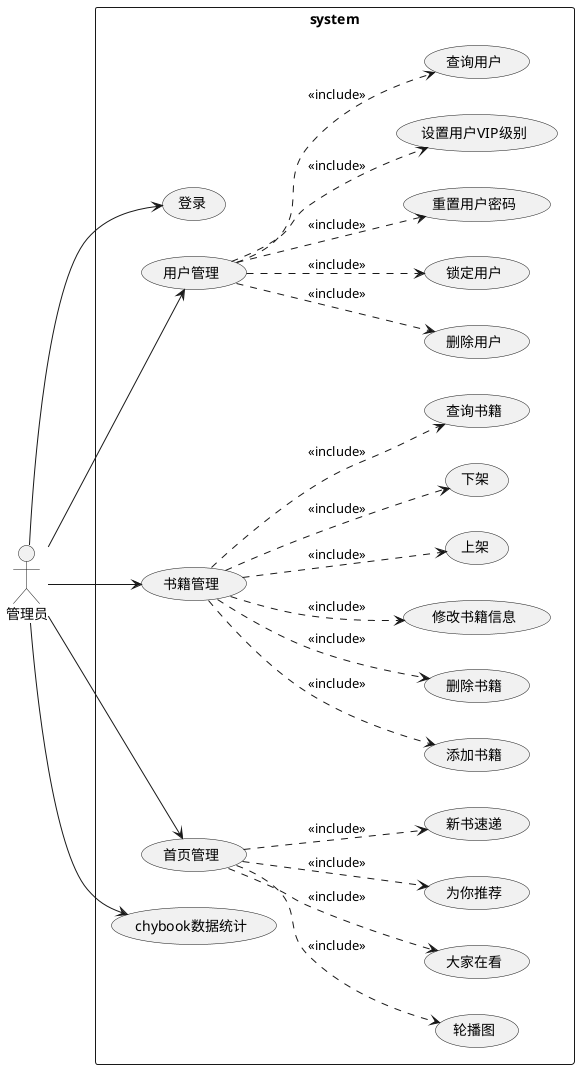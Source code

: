 @startuml
actor :管理员: as admin
left to right direction
rectangle system{
admin --> (登录)
admin --> (用户管理)
(用户管理) ..> (删除用户) :<<include>>
(用户管理) ..> (锁定用户) :<<include>>
(用户管理) ..> (重置用户密码) :<<include>>
(用户管理) ..> (设置用户VIP级别) :<<include>>
(用户管理) ..> (查询用户) :<<include>>

admin --> (书籍管理)
(书籍管理) ..> (添加书籍) : <<include>>
(书籍管理) ..> (删除书籍) : <<include>>
(书籍管理) ..> (修改书籍信息) : <<include>>
(书籍管理) ..> (上架) : <<include>>
(书籍管理) ..> (下架) : <<include>>
(书籍管理) ..> (查询书籍) : <<include>>

admin --> (首页管理)
(首页管理) ..> (轮播图) : <<include>>
(首页管理) ..> (大家在看) : <<include>>
(首页管理) ..> (为你推荐) : <<include>>
(首页管理) ..> (新书速递) : <<include>>

admin --> (chybook数据统计)
}
@enduml

